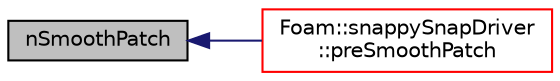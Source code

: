 digraph "nSmoothPatch"
{
  bgcolor="transparent";
  edge [fontname="Helvetica",fontsize="10",labelfontname="Helvetica",labelfontsize="10"];
  node [fontname="Helvetica",fontsize="10",shape=record];
  rankdir="LR";
  Node1 [label="nSmoothPatch",height=0.2,width=0.4,color="black", fillcolor="grey75", style="filled", fontcolor="black"];
  Node1 -> Node2 [dir="back",color="midnightblue",fontsize="10",style="solid",fontname="Helvetica"];
  Node2 [label="Foam::snappySnapDriver\l::preSmoothPatch",height=0.2,width=0.4,color="red",URL="$a02437.html#a5328524e4037f1f8ecb542c16492d6b9",tooltip="Smooth the mesh (patch and internal) to increase visibility. "];
}
